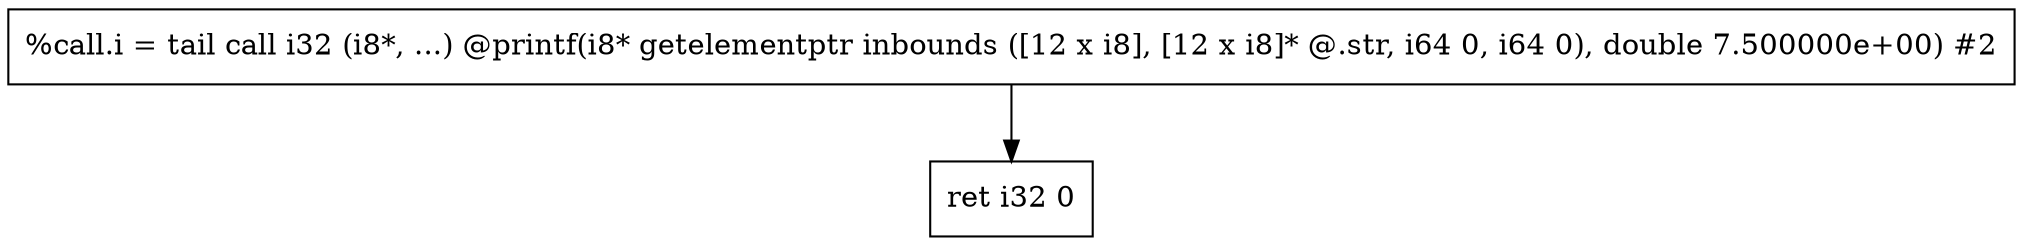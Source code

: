 digraph "CDFG for'main' function" {
	Node0x561abb12a878[shape=record, label="  %call.i = tail call i32 (i8*, ...) @printf(i8* getelementptr inbounds ([12 x i8], [12 x i8]* @.str, i64 0, i64 0), double 7.500000e+00) #2"]
	Node0x561abb12a7e8[shape=record, label="  ret i32 0"]
	Node0x561abb12a878 -> Node0x561abb12a7e8
edge [color=red]
}
